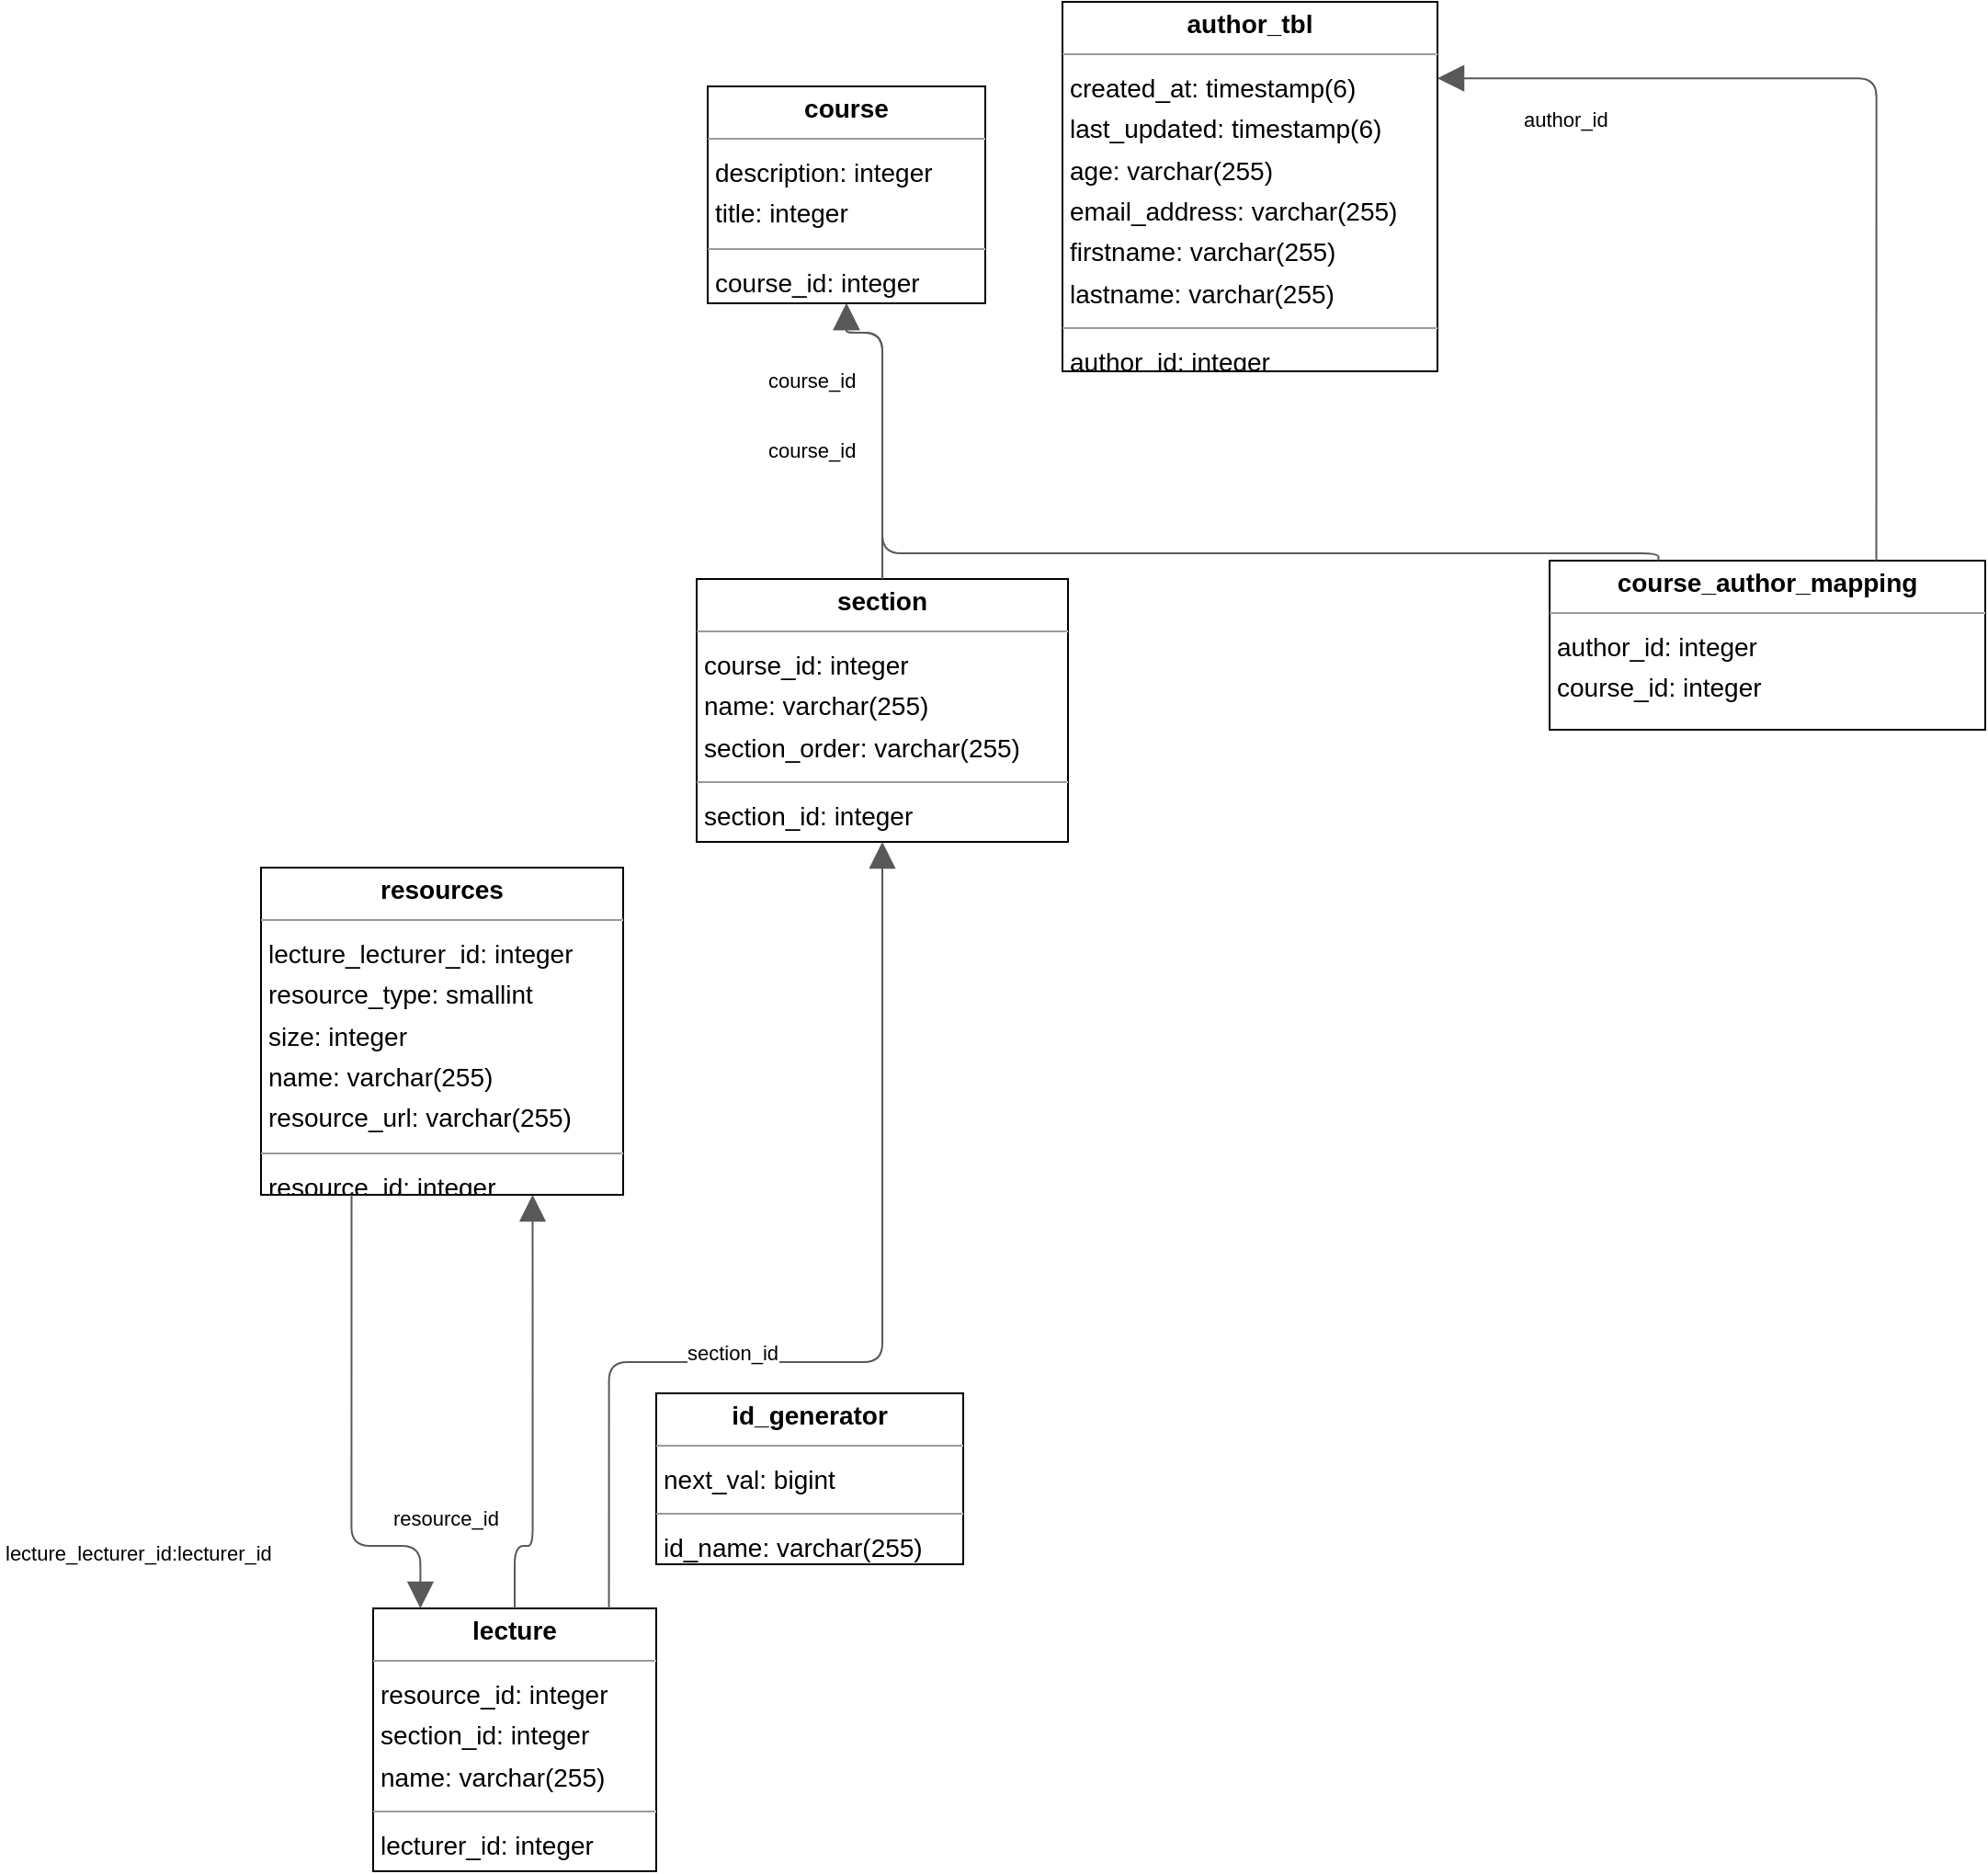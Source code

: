 <mxGraphModel dx="0" dy="0" grid="1" gridSize="10" guides="1" tooltips="1" connect="1" arrows="1" fold="1" page="0" pageScale="1" background="none" math="0" shadow="0">
  <root>
    <mxCell id="0" />
    <mxCell id="1" parent="0" />
    <mxCell id="node3" parent="1" vertex="1" value="&lt;p style=&quot;margin:0px;margin-top:4px;text-align:center;&quot;&gt;&lt;b&gt;author_tbl&lt;/b&gt;&lt;/p&gt;&lt;hr size=&quot;1&quot;/&gt;&lt;p style=&quot;margin:0 0 0 4px;line-height:1.6;&quot;&gt; created_at: timestamp(6)&lt;br/&gt; last_updated: timestamp(6)&lt;br/&gt; age: varchar(255)&lt;br/&gt; email_address: varchar(255)&lt;br/&gt; firstname: varchar(255)&lt;br/&gt; lastname: varchar(255)&lt;/p&gt;&lt;hr size=&quot;1&quot;/&gt;&lt;p style=&quot;margin:0 0 0 4px;line-height:1.6;&quot;&gt; author_id: integer&lt;/p&gt;" style="verticalAlign=top;align=left;overflow=fill;fontSize=14;fontFamily=Helvetica;html=1;rounded=0;shadow=0;comic=0;labelBackgroundColor=none;strokeWidth=1;">
      <mxGeometry x="318" y="-100" width="204" height="201" as="geometry" />
    </mxCell>
    <mxCell id="node6" parent="1" vertex="1" value="&lt;p style=&quot;margin:0px;margin-top:4px;text-align:center;&quot;&gt;&lt;b&gt;course&lt;/b&gt;&lt;/p&gt;&lt;hr size=&quot;1&quot;/&gt;&lt;p style=&quot;margin:0 0 0 4px;line-height:1.6;&quot;&gt; description: integer&lt;br/&gt; title: integer&lt;/p&gt;&lt;hr size=&quot;1&quot;/&gt;&lt;p style=&quot;margin:0 0 0 4px;line-height:1.6;&quot;&gt; course_id: integer&lt;/p&gt;" style="verticalAlign=top;align=left;overflow=fill;fontSize=14;fontFamily=Helvetica;html=1;rounded=0;shadow=0;comic=0;labelBackgroundColor=none;strokeWidth=1;">
      <mxGeometry x="125" y="-54" width="151" height="118" as="geometry" />
    </mxCell>
    <mxCell id="node1" parent="1" vertex="1" value="&lt;p style=&quot;margin:0px;margin-top:4px;text-align:center;&quot;&gt;&lt;b&gt;course_author_mapping&lt;/b&gt;&lt;/p&gt;&lt;hr size=&quot;1&quot;/&gt;&lt;p style=&quot;margin:0 0 0 4px;line-height:1.6;&quot;&gt; author_id: integer&lt;br/&gt; course_id: integer&lt;/p&gt;" style="verticalAlign=top;align=left;overflow=fill;fontSize=14;fontFamily=Helvetica;html=1;rounded=0;shadow=0;comic=0;labelBackgroundColor=none;strokeWidth=1;">
      <mxGeometry x="583" y="204" width="237" height="92" as="geometry" />
    </mxCell>
    <mxCell id="node2" parent="1" vertex="1" value="&lt;p style=&quot;margin:0px;margin-top:4px;text-align:center;&quot;&gt;&lt;b&gt;id_generator&lt;/b&gt;&lt;/p&gt;&lt;hr size=&quot;1&quot;/&gt;&lt;p style=&quot;margin:0 0 0 4px;line-height:1.6;&quot;&gt; next_val: bigint&lt;/p&gt;&lt;hr size=&quot;1&quot;/&gt;&lt;p style=&quot;margin:0 0 0 4px;line-height:1.6;&quot;&gt; id_name: varchar(255)&lt;/p&gt;" style="verticalAlign=top;align=left;overflow=fill;fontSize=14;fontFamily=Helvetica;html=1;rounded=0;shadow=0;comic=0;labelBackgroundColor=none;strokeWidth=1;">
      <mxGeometry x="97" y="657" width="167" height="93" as="geometry" />
    </mxCell>
    <mxCell id="node0" parent="1" vertex="1" value="&lt;p style=&quot;margin:0px;margin-top:4px;text-align:center;&quot;&gt;&lt;b&gt;lecture&lt;/b&gt;&lt;/p&gt;&lt;hr size=&quot;1&quot;/&gt;&lt;p style=&quot;margin:0 0 0 4px;line-height:1.6;&quot;&gt; resource_id: integer&lt;br/&gt; section_id: integer&lt;br/&gt; name: varchar(255)&lt;/p&gt;&lt;hr size=&quot;1&quot;/&gt;&lt;p style=&quot;margin:0 0 0 4px;line-height:1.6;&quot;&gt; lecturer_id: integer&lt;/p&gt;" style="verticalAlign=top;align=left;overflow=fill;fontSize=14;fontFamily=Helvetica;html=1;rounded=0;shadow=0;comic=0;labelBackgroundColor=none;strokeWidth=1;">
      <mxGeometry x="-57" y="774" width="154" height="143" as="geometry" />
    </mxCell>
    <mxCell id="node4" parent="1" vertex="1" value="&lt;p style=&quot;margin:0px;margin-top:4px;text-align:center;&quot;&gt;&lt;b&gt;resources&lt;/b&gt;&lt;/p&gt;&lt;hr size=&quot;1&quot;/&gt;&lt;p style=&quot;margin:0 0 0 4px;line-height:1.6;&quot;&gt; lecture_lecturer_id: integer&lt;br/&gt; resource_type: smallint&lt;br/&gt; size: integer&lt;br/&gt; name: varchar(255)&lt;br/&gt; resource_url: varchar(255)&lt;/p&gt;&lt;hr size=&quot;1&quot;/&gt;&lt;p style=&quot;margin:0 0 0 4px;line-height:1.6;&quot;&gt; resource_id: integer&lt;/p&gt;" style="verticalAlign=top;align=left;overflow=fill;fontSize=14;fontFamily=Helvetica;html=1;rounded=0;shadow=0;comic=0;labelBackgroundColor=none;strokeWidth=1;">
      <mxGeometry x="-118" y="371" width="197" height="178" as="geometry" />
    </mxCell>
    <mxCell id="node5" parent="1" vertex="1" value="&lt;p style=&quot;margin:0px;margin-top:4px;text-align:center;&quot;&gt;&lt;b&gt;section&lt;/b&gt;&lt;/p&gt;&lt;hr size=&quot;1&quot;/&gt;&lt;p style=&quot;margin:0 0 0 4px;line-height:1.6;&quot;&gt; course_id: integer&lt;br/&gt; name: varchar(255)&lt;br/&gt; section_order: varchar(255)&lt;/p&gt;&lt;hr size=&quot;1&quot;/&gt;&lt;p style=&quot;margin:0 0 0 4px;line-height:1.6;&quot;&gt; section_id: integer&lt;/p&gt;" style="verticalAlign=top;align=left;overflow=fill;fontSize=14;fontFamily=Helvetica;html=1;rounded=0;shadow=0;comic=0;labelBackgroundColor=none;strokeWidth=1;">
      <mxGeometry x="119" y="214" width="202" height="143" as="geometry" />
    </mxCell>
    <mxCell id="edge0" edge="1" value="" parent="1" source="node1" target="node3" style="html=1;rounded=1;edgeStyle=orthogonalEdgeStyle;dashed=0;startArrow=none;endArrow=block;endSize=12;strokeColor=#595959;exitX=0.750;exitY=0.000;exitDx=0;exitDy=0;entryX=1.000;entryY=0.207;entryDx=0;entryDy=0;">
      <mxGeometry width="50" height="50" relative="1" as="geometry">
        <Array as="points">
          <mxPoint x="761" y="-59" />
        </Array>
      </mxGeometry>
    </mxCell>
    <mxCell id="label2" parent="edge0" vertex="1" connectable="0" value="author_id" style="edgeLabel;resizable=0;html=1;align=left;verticalAlign=top;strokeColor=default;">
      <mxGeometry x="567" y="-49" as="geometry" />
    </mxCell>
    <mxCell id="edge2" edge="1" value="" parent="1" source="node1" target="node6" style="html=1;rounded=1;edgeStyle=orthogonalEdgeStyle;dashed=0;startArrow=none;endArrow=block;endSize=12;strokeColor=#595959;exitX=0.250;exitY=0.000;exitDx=0;exitDy=0;entryX=0.500;entryY=1.000;entryDx=0;entryDy=0;">
      <mxGeometry width="50" height="50" relative="1" as="geometry">
        <Array as="points">
          <mxPoint x="642" y="200" />
          <mxPoint x="220" y="200" />
          <mxPoint x="220" y="80" />
          <mxPoint x="200" y="80" />
        </Array>
      </mxGeometry>
    </mxCell>
    <mxCell id="label14" parent="edge2" vertex="1" connectable="0" value="course_id" style="edgeLabel;resizable=0;html=1;align=left;verticalAlign=top;strokeColor=default;">
      <mxGeometry x="156" y="131" as="geometry" />
    </mxCell>
    <mxCell id="edge1" edge="1" value="" parent="1" source="node0" target="node4" style="html=1;rounded=1;edgeStyle=orthogonalEdgeStyle;dashed=0;startArrow=none;endArrow=block;endSize=12;strokeColor=#595959;exitX=0.500;exitY=0.000;exitDx=0;exitDy=0;entryX=0.750;entryY=1.000;entryDx=0;entryDy=0;">
      <mxGeometry width="50" height="50" relative="1" as="geometry">
        <Array as="points">
          <mxPoint x="20" y="740" />
          <mxPoint x="29" y="740" />
        </Array>
      </mxGeometry>
    </mxCell>
    <mxCell id="label8" parent="edge1" vertex="1" connectable="0" value="resource_id" style="edgeLabel;resizable=0;html=1;align=left;verticalAlign=top;strokeColor=default;">
      <mxGeometry x="-48" y="712" as="geometry" />
    </mxCell>
    <mxCell id="edge4" edge="1" value="" parent="1" source="node0" target="node5" style="html=1;rounded=1;edgeStyle=orthogonalEdgeStyle;dashed=0;startArrow=none;endArrow=block;endSize=12;strokeColor=#595959;exitX=0.833;exitY=0.000;exitDx=0;exitDy=0;entryX=0.500;entryY=1.000;entryDx=0;entryDy=0;">
      <mxGeometry width="50" height="50" relative="1" as="geometry">
        <Array as="points">
          <mxPoint x="71" y="640" />
          <mxPoint x="220" y="640" />
        </Array>
      </mxGeometry>
    </mxCell>
    <mxCell id="label26" parent="edge4" vertex="1" connectable="0" value="section_id" style="edgeLabel;resizable=0;html=1;align=left;verticalAlign=top;strokeColor=default;">
      <mxGeometry x="112" y="622" as="geometry" />
    </mxCell>
    <mxCell id="edge3" edge="1" value="" parent="1" source="node4" target="node0" style="html=1;rounded=1;edgeStyle=orthogonalEdgeStyle;dashed=0;startArrow=none;endArrow=block;endSize=12;strokeColor=#595959;exitX=0.250;exitY=1.000;exitDx=0;exitDy=0;entryX=0.167;entryY=0.000;entryDx=0;entryDy=0;">
      <mxGeometry width="50" height="50" relative="1" as="geometry">
        <Array as="points">
          <mxPoint x="-69" y="740" />
          <mxPoint x="-31" y="740" />
        </Array>
      </mxGeometry>
    </mxCell>
    <mxCell id="label20" parent="edge3" vertex="1" connectable="0" value="lecture_lecturer_id:lecturer_id" style="edgeLabel;resizable=0;html=1;align=left;verticalAlign=top;strokeColor=default;">
      <mxGeometry x="-259" y="731" as="geometry" />
    </mxCell>
    <mxCell id="edge5" edge="1" value="" parent="1" source="node5" target="node6" style="html=1;rounded=1;edgeStyle=orthogonalEdgeStyle;dashed=0;startArrow=none;endArrow=block;endSize=12;strokeColor=#595959;exitX=0.500;exitY=0.000;exitDx=0;exitDy=0;entryX=0.500;entryY=1.000;entryDx=0;entryDy=0;">
      <mxGeometry width="50" height="50" relative="1" as="geometry">
        <Array as="points">
          <mxPoint x="220" y="80" />
          <mxPoint x="200" y="80" />
        </Array>
      </mxGeometry>
    </mxCell>
    <mxCell id="label32" parent="edge5" vertex="1" connectable="0" value="course_id" style="edgeLabel;resizable=0;html=1;align=left;verticalAlign=top;strokeColor=default;">
      <mxGeometry x="156" y="93" as="geometry" />
    </mxCell>
  </root>
</mxGraphModel>